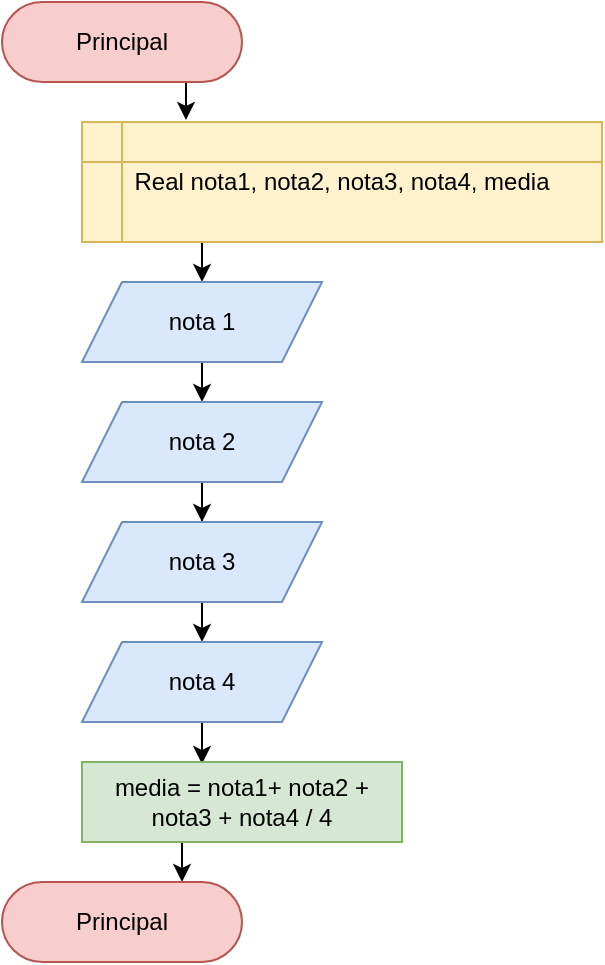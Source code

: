 <mxfile version="17.1.2" type="github">
  <diagram id="udgjtJTQzLGw1hZeFpxR" name="Page-1">
    <mxGraphModel dx="1102" dy="593" grid="1" gridSize="10" guides="1" tooltips="1" connect="1" arrows="1" fold="1" page="1" pageScale="1" pageWidth="850" pageHeight="1100" math="0" shadow="0">
      <root>
        <mxCell id="0" />
        <mxCell id="1" parent="0" />
        <mxCell id="XlNlDJNXLvtF8VT1fbpx-11" style="edgeStyle=orthogonalEdgeStyle;rounded=0;orthogonalLoop=1;jettySize=auto;html=1;exitX=0.75;exitY=1;exitDx=0;exitDy=0;entryX=0.2;entryY=-0.017;entryDx=0;entryDy=0;entryPerimeter=0;" edge="1" parent="1" source="XlNlDJNXLvtF8VT1fbpx-1" target="XlNlDJNXLvtF8VT1fbpx-2">
          <mxGeometry relative="1" as="geometry" />
        </mxCell>
        <mxCell id="XlNlDJNXLvtF8VT1fbpx-1" value="Principal" style="rounded=1;whiteSpace=wrap;html=1;arcSize=50;fillColor=#f8cecc;strokeColor=#b85450;" vertex="1" parent="1">
          <mxGeometry x="40" y="40" width="120" height="40" as="geometry" />
        </mxCell>
        <mxCell id="XlNlDJNXLvtF8VT1fbpx-12" style="edgeStyle=orthogonalEdgeStyle;rounded=0;orthogonalLoop=1;jettySize=auto;html=1;exitX=0.25;exitY=1;exitDx=0;exitDy=0;entryX=0.5;entryY=0;entryDx=0;entryDy=0;" edge="1" parent="1" source="XlNlDJNXLvtF8VT1fbpx-2" target="XlNlDJNXLvtF8VT1fbpx-4">
          <mxGeometry relative="1" as="geometry" />
        </mxCell>
        <mxCell id="XlNlDJNXLvtF8VT1fbpx-2" value="Real nota1, nota2, nota3, nota4, media" style="shape=internalStorage;whiteSpace=wrap;html=1;backgroundOutline=1;fillColor=#fff2cc;strokeColor=#d6b656;" vertex="1" parent="1">
          <mxGeometry x="80" y="100" width="260" height="60" as="geometry" />
        </mxCell>
        <mxCell id="XlNlDJNXLvtF8VT1fbpx-13" style="edgeStyle=orthogonalEdgeStyle;rounded=0;orthogonalLoop=1;jettySize=auto;html=1;exitX=0.5;exitY=1;exitDx=0;exitDy=0;entryX=0.5;entryY=0;entryDx=0;entryDy=0;" edge="1" parent="1" source="XlNlDJNXLvtF8VT1fbpx-4" target="XlNlDJNXLvtF8VT1fbpx-5">
          <mxGeometry relative="1" as="geometry" />
        </mxCell>
        <mxCell id="XlNlDJNXLvtF8VT1fbpx-4" value="nota 1" style="shape=parallelogram;perimeter=parallelogramPerimeter;whiteSpace=wrap;html=1;fixedSize=1;fillColor=#dae8fc;strokeColor=#6c8ebf;" vertex="1" parent="1">
          <mxGeometry x="80" y="180" width="120" height="40" as="geometry" />
        </mxCell>
        <mxCell id="XlNlDJNXLvtF8VT1fbpx-14" style="edgeStyle=orthogonalEdgeStyle;rounded=0;orthogonalLoop=1;jettySize=auto;html=1;exitX=0.5;exitY=1;exitDx=0;exitDy=0;" edge="1" parent="1" source="XlNlDJNXLvtF8VT1fbpx-5" target="XlNlDJNXLvtF8VT1fbpx-6">
          <mxGeometry relative="1" as="geometry" />
        </mxCell>
        <mxCell id="XlNlDJNXLvtF8VT1fbpx-5" value="nota 2" style="shape=parallelogram;perimeter=parallelogramPerimeter;whiteSpace=wrap;html=1;fixedSize=1;fillColor=#dae8fc;strokeColor=#6c8ebf;" vertex="1" parent="1">
          <mxGeometry x="80" y="240" width="120" height="40" as="geometry" />
        </mxCell>
        <mxCell id="XlNlDJNXLvtF8VT1fbpx-15" style="edgeStyle=orthogonalEdgeStyle;rounded=0;orthogonalLoop=1;jettySize=auto;html=1;exitX=0.5;exitY=1;exitDx=0;exitDy=0;entryX=0.5;entryY=0;entryDx=0;entryDy=0;" edge="1" parent="1" source="XlNlDJNXLvtF8VT1fbpx-6" target="XlNlDJNXLvtF8VT1fbpx-7">
          <mxGeometry relative="1" as="geometry" />
        </mxCell>
        <mxCell id="XlNlDJNXLvtF8VT1fbpx-6" value="nota 3" style="shape=parallelogram;perimeter=parallelogramPerimeter;whiteSpace=wrap;html=1;fixedSize=1;fillColor=#dae8fc;strokeColor=#6c8ebf;" vertex="1" parent="1">
          <mxGeometry x="80" y="300" width="120" height="40" as="geometry" />
        </mxCell>
        <mxCell id="XlNlDJNXLvtF8VT1fbpx-18" style="edgeStyle=orthogonalEdgeStyle;rounded=0;orthogonalLoop=1;jettySize=auto;html=1;exitX=0.5;exitY=1;exitDx=0;exitDy=0;entryX=0.375;entryY=0.025;entryDx=0;entryDy=0;entryPerimeter=0;" edge="1" parent="1" source="XlNlDJNXLvtF8VT1fbpx-7" target="XlNlDJNXLvtF8VT1fbpx-8">
          <mxGeometry relative="1" as="geometry" />
        </mxCell>
        <mxCell id="XlNlDJNXLvtF8VT1fbpx-7" value="nota 4" style="shape=parallelogram;perimeter=parallelogramPerimeter;whiteSpace=wrap;html=1;fixedSize=1;fillColor=#dae8fc;strokeColor=#6c8ebf;" vertex="1" parent="1">
          <mxGeometry x="80" y="360" width="120" height="40" as="geometry" />
        </mxCell>
        <mxCell id="XlNlDJNXLvtF8VT1fbpx-17" style="edgeStyle=orthogonalEdgeStyle;rounded=0;orthogonalLoop=1;jettySize=auto;html=1;exitX=0.25;exitY=1;exitDx=0;exitDy=0;entryX=0.75;entryY=0;entryDx=0;entryDy=0;" edge="1" parent="1" source="XlNlDJNXLvtF8VT1fbpx-8" target="XlNlDJNXLvtF8VT1fbpx-10">
          <mxGeometry relative="1" as="geometry" />
        </mxCell>
        <mxCell id="XlNlDJNXLvtF8VT1fbpx-8" value="media = nota1+ nota2 + nota3 + nota4 / 4" style="rounded=0;whiteSpace=wrap;html=1;fillColor=#d5e8d4;strokeColor=#82b366;" vertex="1" parent="1">
          <mxGeometry x="80" y="420" width="160" height="40" as="geometry" />
        </mxCell>
        <mxCell id="XlNlDJNXLvtF8VT1fbpx-10" value="Principal" style="rounded=1;whiteSpace=wrap;html=1;arcSize=50;fillColor=#f8cecc;strokeColor=#b85450;" vertex="1" parent="1">
          <mxGeometry x="40" y="480" width="120" height="40" as="geometry" />
        </mxCell>
      </root>
    </mxGraphModel>
  </diagram>
</mxfile>
